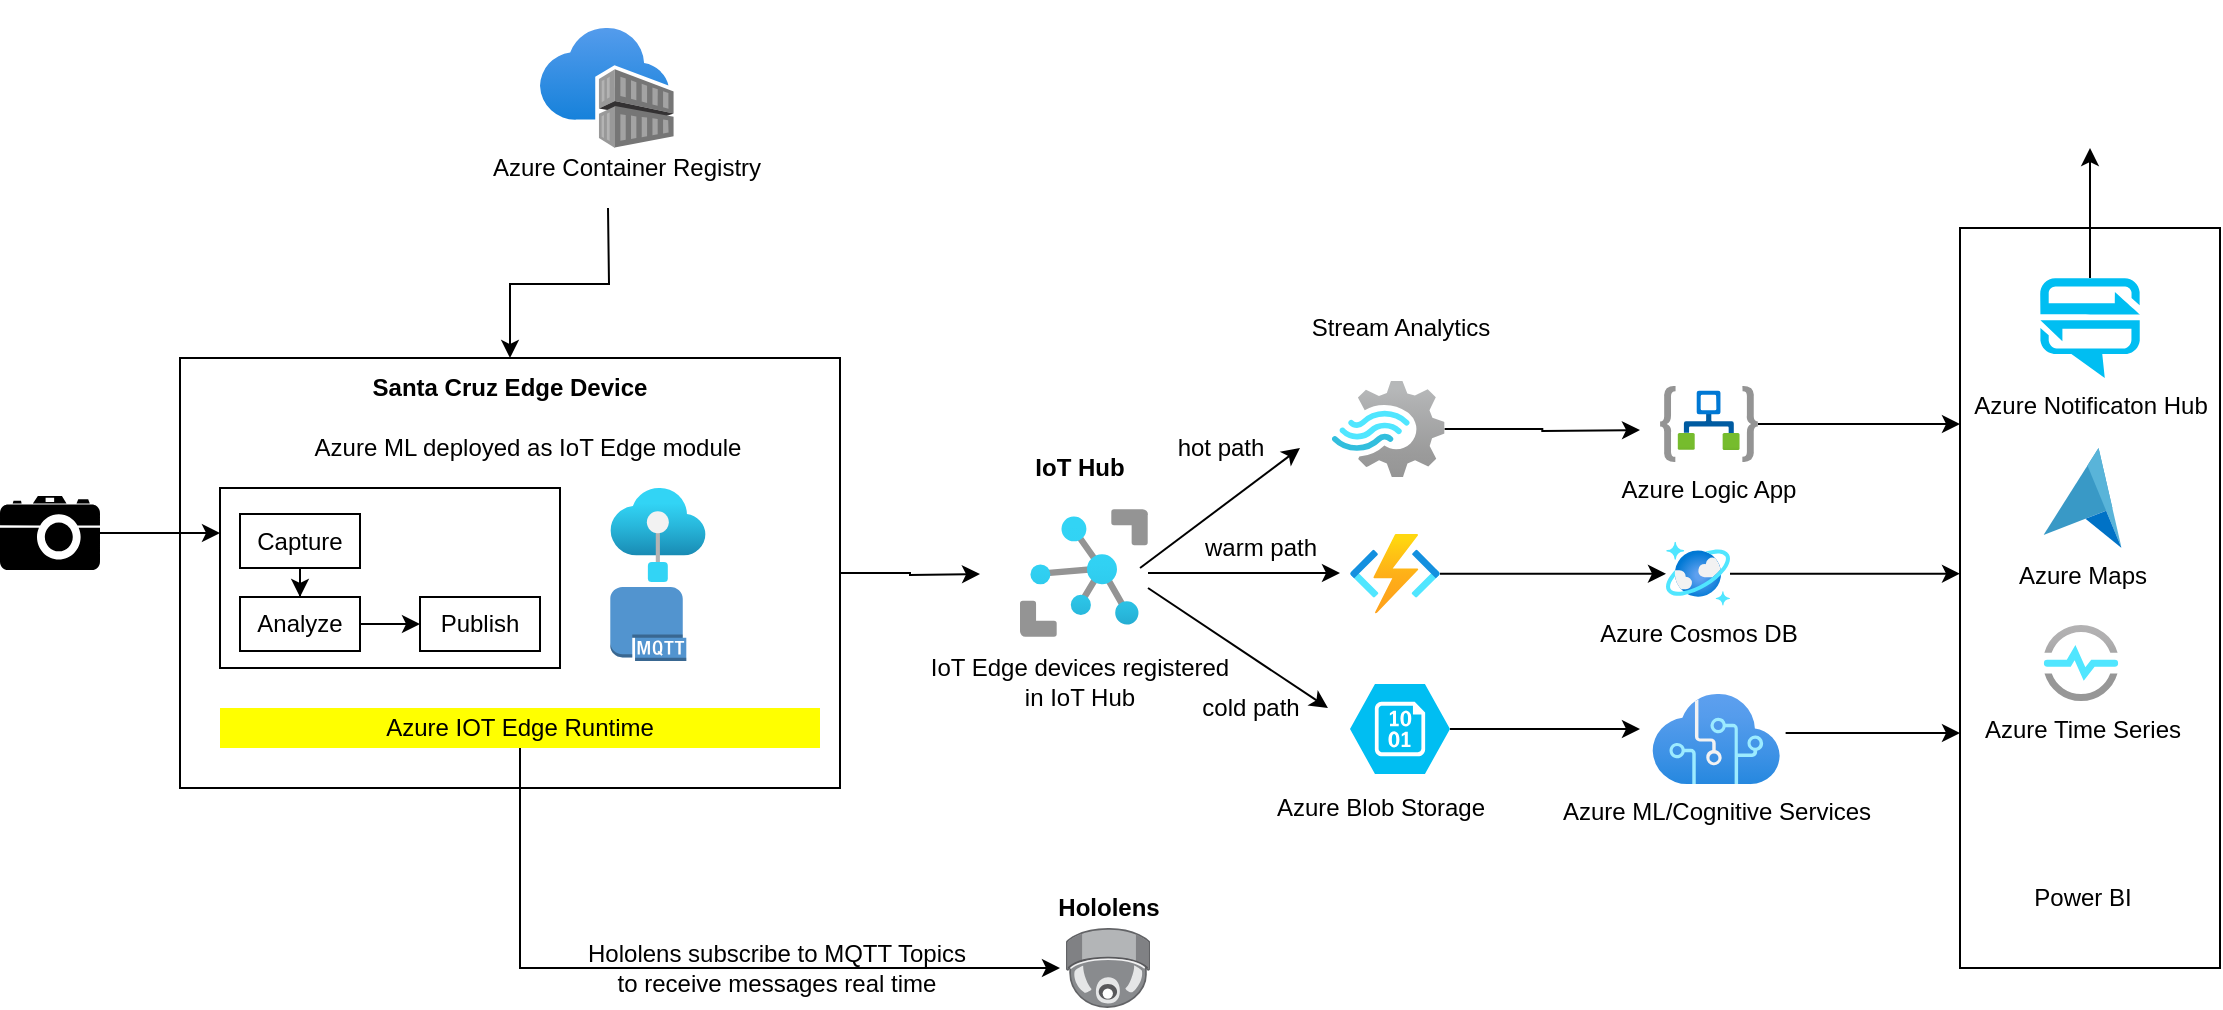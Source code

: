 <mxfile version="14.5.1" type="github" pages="2">
  <diagram id="4q3TvU9GvsHh-9Uh4sJ1" name="Page-1">
    <mxGraphModel dx="2128" dy="548" grid="1" gridSize="10" guides="1" tooltips="1" connect="1" arrows="1" fold="1" page="1" pageScale="1" pageWidth="850" pageHeight="1100" math="0" shadow="0">
      <root>
        <mxCell id="0" />
        <mxCell id="1" parent="0" />
        <mxCell id="vXOIyfoi4YBbrJylatdN-17" style="edgeStyle=orthogonalEdgeStyle;rounded=0;orthogonalLoop=1;jettySize=auto;html=1;entryX=0.5;entryY=0;entryDx=0;entryDy=0;" parent="1" target="vXOIyfoi4YBbrJylatdN-9" edge="1">
          <mxGeometry relative="1" as="geometry">
            <mxPoint x="104" y="230" as="sourcePoint" />
          </mxGeometry>
        </mxCell>
        <mxCell id="vXOIyfoi4YBbrJylatdN-6" value="" style="aspect=fixed;html=1;points=[];align=center;image;fontSize=12;image=img/lib/azure2/containers/Container_Registries.svg;" parent="1" vertex="1">
          <mxGeometry x="70" y="140" width="66.88" height="60" as="geometry" />
        </mxCell>
        <mxCell id="_i8EFd46AW5TnAywRiRp-51" style="edgeStyle=orthogonalEdgeStyle;rounded=0;orthogonalLoop=1;jettySize=auto;html=1;" parent="1" source="vXOIyfoi4YBbrJylatdN-8" edge="1">
          <mxGeometry relative="1" as="geometry">
            <mxPoint x="470" y="412.5" as="targetPoint" />
          </mxGeometry>
        </mxCell>
        <mxCell id="vXOIyfoi4YBbrJylatdN-8" value="" style="aspect=fixed;html=1;points=[];align=center;image;fontSize=12;image=img/lib/azure2/iot/IoT_Hub.svg;" parent="1" vertex="1">
          <mxGeometry x="310" y="380.5" width="64" height="64" as="geometry" />
        </mxCell>
        <mxCell id="vXOIyfoi4YBbrJylatdN-15" style="edgeStyle=orthogonalEdgeStyle;rounded=0;orthogonalLoop=1;jettySize=auto;html=1;" parent="1" source="vXOIyfoi4YBbrJylatdN-9" edge="1">
          <mxGeometry relative="1" as="geometry">
            <mxPoint x="290" y="413" as="targetPoint" />
          </mxGeometry>
        </mxCell>
        <mxCell id="vXOIyfoi4YBbrJylatdN-9" value="" style="rounded=0;whiteSpace=wrap;html=1;" parent="1" vertex="1">
          <mxGeometry x="-110" y="305" width="330" height="215" as="geometry" />
        </mxCell>
        <mxCell id="vXOIyfoi4YBbrJylatdN-12" value="" style="aspect=fixed;html=1;points=[];align=center;image;fontSize=12;image=img/lib/azure2/preview/IoT_Edge.svg;" parent="1" vertex="1">
          <mxGeometry x="105.15" y="370" width="47.7" height="47" as="geometry" />
        </mxCell>
        <mxCell id="_i8EFd46AW5TnAywRiRp-21" style="edgeStyle=orthogonalEdgeStyle;rounded=0;orthogonalLoop=1;jettySize=auto;html=1;exitX=0.5;exitY=1;exitDx=0;exitDy=0;" parent="1" source="vXOIyfoi4YBbrJylatdN-19" edge="1">
          <mxGeometry relative="1" as="geometry">
            <mxPoint x="330" y="610" as="targetPoint" />
            <Array as="points">
              <mxPoint x="60" y="610" />
              <mxPoint x="300" y="610" />
            </Array>
          </mxGeometry>
        </mxCell>
        <mxCell id="vXOIyfoi4YBbrJylatdN-19" value="Azure IOT Edge Runtime" style="text;html=1;strokeColor=none;fillColor=yellow;align=center;verticalAlign=middle;whiteSpace=wrap;rounded=0;" parent="1" vertex="1">
          <mxGeometry x="-90" y="480" width="300" height="20" as="geometry" />
        </mxCell>
        <mxCell id="vXOIyfoi4YBbrJylatdN-20" value="Santa Cruz Edge Device" style="text;html=1;strokeColor=none;fillColor=none;align=center;verticalAlign=middle;whiteSpace=wrap;rounded=0;fontStyle=1" parent="1" vertex="1">
          <mxGeometry x="-25" y="310" width="160" height="20" as="geometry" />
        </mxCell>
        <mxCell id="vXOIyfoi4YBbrJylatdN-21" value="IoT Edge devices registered in IoT Hub" style="text;html=1;strokeColor=none;fillColor=none;align=center;verticalAlign=middle;whiteSpace=wrap;rounded=0;" parent="1" vertex="1">
          <mxGeometry x="264" y="456.5" width="152" height="20" as="geometry" />
        </mxCell>
        <mxCell id="vXOIyfoi4YBbrJylatdN-23" value="Azure ML deployed as IoT Edge module" style="text;html=1;strokeColor=none;fillColor=none;align=center;verticalAlign=middle;whiteSpace=wrap;rounded=0;" parent="1" vertex="1">
          <mxGeometry x="-80" y="340" width="288.44" height="20" as="geometry" />
        </mxCell>
        <mxCell id="_i8EFd46AW5TnAywRiRp-1" value="IoT Hub" style="text;html=1;strokeColor=none;fillColor=none;align=center;verticalAlign=middle;whiteSpace=wrap;rounded=0;fontStyle=1" parent="1" vertex="1">
          <mxGeometry x="310" y="350" width="60" height="20" as="geometry" />
        </mxCell>
        <mxCell id="_i8EFd46AW5TnAywRiRp-6" value="Azure Container Registry" style="text;html=1;align=center;verticalAlign=middle;resizable=0;points=[];autosize=1;" parent="1" vertex="1">
          <mxGeometry x="38.44" y="200" width="150" height="20" as="geometry" />
        </mxCell>
        <mxCell id="_i8EFd46AW5TnAywRiRp-8" value="" style="endArrow=classic;html=1;exitX=0.938;exitY=0.461;exitDx=0;exitDy=0;exitPerimeter=0;" parent="1" source="vXOIyfoi4YBbrJylatdN-8" edge="1">
          <mxGeometry width="50" height="50" relative="1" as="geometry">
            <mxPoint x="400" y="400" as="sourcePoint" />
            <mxPoint x="450" y="350" as="targetPoint" />
          </mxGeometry>
        </mxCell>
        <mxCell id="_i8EFd46AW5TnAywRiRp-40" style="edgeStyle=orthogonalEdgeStyle;rounded=0;orthogonalLoop=1;jettySize=auto;html=1;" parent="1" source="_i8EFd46AW5TnAywRiRp-9" edge="1">
          <mxGeometry relative="1" as="geometry">
            <mxPoint x="620" y="341" as="targetPoint" />
          </mxGeometry>
        </mxCell>
        <mxCell id="_i8EFd46AW5TnAywRiRp-9" value="" style="aspect=fixed;html=1;points=[];align=center;image;fontSize=12;image=img/lib/azure2/iot/Stream_Analytics_Jobs.svg;" parent="1" vertex="1">
          <mxGeometry x="466" y="312" width="56.28" height="57" as="geometry" />
        </mxCell>
        <mxCell id="_i8EFd46AW5TnAywRiRp-10" value="Stream Analytics" style="text;html=1;align=center;verticalAlign=middle;resizable=0;points=[];autosize=1;" parent="1" vertex="1">
          <mxGeometry x="445" y="280" width="110" height="20" as="geometry" />
        </mxCell>
        <mxCell id="_i8EFd46AW5TnAywRiRp-11" value="" style="endArrow=classic;html=1;exitX=0.938;exitY=0.461;exitDx=0;exitDy=0;exitPerimeter=0;" parent="1" edge="1">
          <mxGeometry width="50" height="50" relative="1" as="geometry">
            <mxPoint x="374.002" y="420.004" as="sourcePoint" />
            <mxPoint x="463.97" y="480" as="targetPoint" />
          </mxGeometry>
        </mxCell>
        <mxCell id="_i8EFd46AW5TnAywRiRp-12" style="edgeStyle=orthogonalEdgeStyle;rounded=0;orthogonalLoop=1;jettySize=auto;html=1;exitX=0.5;exitY=1;exitDx=0;exitDy=0;" parent="1" source="vXOIyfoi4YBbrJylatdN-21" target="vXOIyfoi4YBbrJylatdN-21" edge="1">
          <mxGeometry relative="1" as="geometry" />
        </mxCell>
        <mxCell id="_i8EFd46AW5TnAywRiRp-13" value="hot path" style="text;html=1;align=center;verticalAlign=middle;resizable=0;points=[];autosize=1;" parent="1" vertex="1">
          <mxGeometry x="380" y="340" width="60" height="20" as="geometry" />
        </mxCell>
        <mxCell id="_i8EFd46AW5TnAywRiRp-14" value="cold path" style="text;html=1;align=center;verticalAlign=middle;resizable=0;points=[];autosize=1;" parent="1" vertex="1">
          <mxGeometry x="395" y="469.5" width="60" height="20" as="geometry" />
        </mxCell>
        <mxCell id="_i8EFd46AW5TnAywRiRp-49" style="edgeStyle=orthogonalEdgeStyle;rounded=0;orthogonalLoop=1;jettySize=auto;html=1;" parent="1" source="_i8EFd46AW5TnAywRiRp-15" edge="1">
          <mxGeometry relative="1" as="geometry">
            <mxPoint x="620" y="490.5" as="targetPoint" />
          </mxGeometry>
        </mxCell>
        <mxCell id="_i8EFd46AW5TnAywRiRp-15" value="" style="verticalLabelPosition=bottom;html=1;verticalAlign=top;align=center;strokeColor=none;fillColor=#00BEF2;shape=mxgraph.azure.storage_blob;" parent="1" vertex="1">
          <mxGeometry x="475" y="468" width="50" height="45" as="geometry" />
        </mxCell>
        <mxCell id="_i8EFd46AW5TnAywRiRp-16" value="Azure Blob Storage" style="text;html=1;align=center;verticalAlign=middle;resizable=0;points=[];autosize=1;" parent="1" vertex="1">
          <mxGeometry x="430" y="520" width="120" height="20" as="geometry" />
        </mxCell>
        <mxCell id="_i8EFd46AW5TnAywRiRp-30" style="edgeStyle=orthogonalEdgeStyle;rounded=0;orthogonalLoop=1;jettySize=auto;html=1;entryX=0;entryY=0.25;entryDx=0;entryDy=0;" parent="1" source="_i8EFd46AW5TnAywRiRp-17" target="_i8EFd46AW5TnAywRiRp-23" edge="1">
          <mxGeometry relative="1" as="geometry" />
        </mxCell>
        <mxCell id="_i8EFd46AW5TnAywRiRp-17" value="" style="shape=mxgraph.signs.tech.camera_2;html=1;pointerEvents=1;fillColor=#000000;strokeColor=none;verticalLabelPosition=bottom;verticalAlign=top;align=center;" parent="1" vertex="1">
          <mxGeometry x="-200" y="374" width="50" height="37" as="geometry" />
        </mxCell>
        <mxCell id="_i8EFd46AW5TnAywRiRp-18" value="" style="points=[];aspect=fixed;html=1;align=center;shadow=0;dashed=0;image;image=img/lib/allied_telesis/security/Surveillance_Camera_Ceiling.svg;" parent="1" vertex="1">
          <mxGeometry x="333" y="590" width="42.03" height="40" as="geometry" />
        </mxCell>
        <mxCell id="_i8EFd46AW5TnAywRiRp-19" value="Hololens" style="text;html=1;align=center;verticalAlign=middle;resizable=0;points=[];autosize=1;fontStyle=1" parent="1" vertex="1">
          <mxGeometry x="319.01" y="570" width="70" height="20" as="geometry" />
        </mxCell>
        <mxCell id="_i8EFd46AW5TnAywRiRp-22" value="Hololens subscribe to MQTT Topics &lt;br&gt;to receive messages real time" style="text;html=1;align=center;verticalAlign=middle;resizable=0;points=[];autosize=1;" parent="1" vertex="1">
          <mxGeometry x="87.7" y="595" width="200" height="30" as="geometry" />
        </mxCell>
        <mxCell id="_i8EFd46AW5TnAywRiRp-23" value="" style="rounded=0;whiteSpace=wrap;html=1;" parent="1" vertex="1">
          <mxGeometry x="-90" y="370" width="170" height="90" as="geometry" />
        </mxCell>
        <mxCell id="_i8EFd46AW5TnAywRiRp-28" style="edgeStyle=orthogonalEdgeStyle;rounded=0;orthogonalLoop=1;jettySize=auto;html=1;entryX=0.5;entryY=0;entryDx=0;entryDy=0;" parent="1" source="_i8EFd46AW5TnAywRiRp-24" target="_i8EFd46AW5TnAywRiRp-25" edge="1">
          <mxGeometry relative="1" as="geometry" />
        </mxCell>
        <mxCell id="_i8EFd46AW5TnAywRiRp-24" value="Capture" style="rounded=0;whiteSpace=wrap;html=1;" parent="1" vertex="1">
          <mxGeometry x="-80" y="383" width="60" height="27" as="geometry" />
        </mxCell>
        <mxCell id="_i8EFd46AW5TnAywRiRp-27" style="edgeStyle=orthogonalEdgeStyle;rounded=0;orthogonalLoop=1;jettySize=auto;html=1;entryX=0;entryY=0.5;entryDx=0;entryDy=0;" parent="1" source="_i8EFd46AW5TnAywRiRp-25" target="_i8EFd46AW5TnAywRiRp-26" edge="1">
          <mxGeometry relative="1" as="geometry" />
        </mxCell>
        <mxCell id="_i8EFd46AW5TnAywRiRp-25" value="Analyze" style="rounded=0;whiteSpace=wrap;html=1;" parent="1" vertex="1">
          <mxGeometry x="-80" y="424.5" width="60" height="27" as="geometry" />
        </mxCell>
        <mxCell id="_i8EFd46AW5TnAywRiRp-26" value="Publish" style="rounded=0;whiteSpace=wrap;html=1;" parent="1" vertex="1">
          <mxGeometry x="10" y="424.5" width="60" height="27" as="geometry" />
        </mxCell>
        <mxCell id="_i8EFd46AW5TnAywRiRp-31" value="" style="rounded=0;whiteSpace=wrap;html=1;" parent="1" vertex="1">
          <mxGeometry x="780" y="240" width="130" height="370" as="geometry" />
        </mxCell>
        <mxCell id="_i8EFd46AW5TnAywRiRp-55" style="edgeStyle=orthogonalEdgeStyle;rounded=0;orthogonalLoop=1;jettySize=auto;html=1;" parent="1" source="_i8EFd46AW5TnAywRiRp-32" target="_i8EFd46AW5TnAywRiRp-53" edge="1">
          <mxGeometry relative="1" as="geometry" />
        </mxCell>
        <mxCell id="_i8EFd46AW5TnAywRiRp-32" value="Azure Notificaton Hub" style="verticalLabelPosition=bottom;html=1;verticalAlign=top;align=center;strokeColor=none;fillColor=#00BEF2;shape=mxgraph.azure.notification_hub;pointerEvents=1;" parent="1" vertex="1">
          <mxGeometry x="820" y="265" width="50" height="50" as="geometry" />
        </mxCell>
        <mxCell id="_i8EFd46AW5TnAywRiRp-33" value="Azure Maps" style="aspect=fixed;html=1;points=[];align=center;image;fontSize=12;image=img/lib/mscae/Azure_Maps.svg;" parent="1" vertex="1">
          <mxGeometry x="821.78" y="350" width="39" height="50" as="geometry" />
        </mxCell>
        <mxCell id="_i8EFd46AW5TnAywRiRp-35" value="Azure Time Series" style="aspect=fixed;html=1;points=[];align=center;image;fontSize=12;image=img/lib/azure2/iot/Time_Series_Insights_Environments.svg;" parent="1" vertex="1">
          <mxGeometry x="821.78" y="438.5" width="37.44" height="38" as="geometry" />
        </mxCell>
        <mxCell id="_i8EFd46AW5TnAywRiRp-36" value="Power BI" style="shape=image;html=1;verticalAlign=top;verticalLabelPosition=bottom;labelBackgroundColor=#ffffff;imageAspect=0;aspect=fixed;image=https://cdn2.iconfinder.com/data/icons/function_icon_set/table_48.png" parent="1" vertex="1">
          <mxGeometry x="816.5" y="513" width="48" height="48" as="geometry" />
        </mxCell>
        <mxCell id="_i8EFd46AW5TnAywRiRp-42" style="edgeStyle=orthogonalEdgeStyle;rounded=0;orthogonalLoop=1;jettySize=auto;html=1;" parent="1" source="_i8EFd46AW5TnAywRiRp-39" edge="1">
          <mxGeometry relative="1" as="geometry">
            <mxPoint x="780" y="338" as="targetPoint" />
          </mxGeometry>
        </mxCell>
        <mxCell id="_i8EFd46AW5TnAywRiRp-39" value="Azure Logic App" style="aspect=fixed;html=1;points=[];align=center;image;fontSize=12;image=img/lib/azure2/integration/Logic_Apps.svg;" parent="1" vertex="1">
          <mxGeometry x="630" y="319" width="48.96" height="38" as="geometry" />
        </mxCell>
        <mxCell id="_i8EFd46AW5TnAywRiRp-45" style="edgeStyle=orthogonalEdgeStyle;rounded=0;orthogonalLoop=1;jettySize=auto;html=1;" parent="1" source="_i8EFd46AW5TnAywRiRp-43" target="_i8EFd46AW5TnAywRiRp-44" edge="1">
          <mxGeometry relative="1" as="geometry" />
        </mxCell>
        <mxCell id="_i8EFd46AW5TnAywRiRp-43" value="" style="aspect=fixed;html=1;points=[];align=center;image;fontSize=12;image=img/lib/azure2/iot/Function_Apps.svg;" parent="1" vertex="1">
          <mxGeometry x="475" y="393" width="45" height="39.7" as="geometry" />
        </mxCell>
        <mxCell id="_i8EFd46AW5TnAywRiRp-46" style="edgeStyle=orthogonalEdgeStyle;rounded=0;orthogonalLoop=1;jettySize=auto;html=1;" parent="1" source="_i8EFd46AW5TnAywRiRp-44" edge="1">
          <mxGeometry relative="1" as="geometry">
            <mxPoint x="780" y="412.85" as="targetPoint" />
          </mxGeometry>
        </mxCell>
        <mxCell id="_i8EFd46AW5TnAywRiRp-44" value="Azure Cosmos DB" style="aspect=fixed;html=1;points=[];align=center;image;fontSize=12;image=img/lib/azure2/databases/Azure_Cosmos_DB.svg;" parent="1" vertex="1">
          <mxGeometry x="633" y="396.85" width="32" height="32" as="geometry" />
        </mxCell>
        <mxCell id="_i8EFd46AW5TnAywRiRp-57" style="edgeStyle=orthogonalEdgeStyle;rounded=0;orthogonalLoop=1;jettySize=auto;html=1;" parent="1" edge="1">
          <mxGeometry relative="1" as="geometry">
            <mxPoint x="780" y="492.5" as="targetPoint" />
            <mxPoint x="692.81" y="492.5" as="sourcePoint" />
          </mxGeometry>
        </mxCell>
        <mxCell id="_i8EFd46AW5TnAywRiRp-48" value="Azure ML/Cognitive Services" style="aspect=fixed;html=1;points=[];align=center;image;fontSize=12;image=img/lib/azure2/ai_machine_learning/Cognitive_Services.svg;" parent="1" vertex="1">
          <mxGeometry x="626.14" y="473" width="63.86" height="45.07" as="geometry" />
        </mxCell>
        <mxCell id="_i8EFd46AW5TnAywRiRp-52" value="warm path" style="text;html=1;align=center;verticalAlign=middle;resizable=0;points=[];autosize=1;" parent="1" vertex="1">
          <mxGeometry x="395" y="390" width="70" height="20" as="geometry" />
        </mxCell>
        <mxCell id="_i8EFd46AW5TnAywRiRp-53" value="" style="shape=image;html=1;verticalAlign=top;verticalLabelPosition=bottom;labelBackgroundColor=#ffffff;imageAspect=0;aspect=fixed;image=https://cdn0.iconfinder.com/data/icons/logos-microsoft-office-365/128/Microsoft_Office-10-128.png" parent="1" vertex="1">
          <mxGeometry x="808" y="126" width="74" height="74" as="geometry" />
        </mxCell>
        <mxCell id="_i8EFd46AW5TnAywRiRp-58" value="" style="outlineConnect=0;dashed=0;verticalLabelPosition=bottom;verticalAlign=top;align=center;html=1;shape=mxgraph.aws3.mqtt_protocol;fillColor=#5294CF;gradientColor=none;" parent="1" vertex="1">
          <mxGeometry x="105.15" y="419.5" width="38" height="37" as="geometry" />
        </mxCell>
      </root>
    </mxGraphModel>
  </diagram>
  <diagram id="AXsEOzdSWI8Pl-opasvy" name="Page-2">
    <mxGraphModel dx="2128" dy="548" grid="1" gridSize="10" guides="1" tooltips="1" connect="1" arrows="1" fold="1" page="1" pageScale="1" pageWidth="850" pageHeight="1100" math="0" shadow="0">
      <root>
        <mxCell id="TifcSykGQ0E4uyvGE8Pi-0" />
        <mxCell id="TifcSykGQ0E4uyvGE8Pi-1" parent="TifcSykGQ0E4uyvGE8Pi-0" />
        <mxCell id="TifcSykGQ0E4uyvGE8Pi-2" style="edgeStyle=orthogonalEdgeStyle;rounded=0;orthogonalLoop=1;jettySize=auto;html=1;entryX=0.5;entryY=0;entryDx=0;entryDy=0;" edge="1" parent="TifcSykGQ0E4uyvGE8Pi-1" target="TifcSykGQ0E4uyvGE8Pi-7" source="TifcSykGQ0E4uyvGE8Pi-76">
          <mxGeometry relative="1" as="geometry">
            <mxPoint x="104" y="230" as="sourcePoint" />
          </mxGeometry>
        </mxCell>
        <mxCell id="TifcSykGQ0E4uyvGE8Pi-4" style="edgeStyle=orthogonalEdgeStyle;rounded=0;orthogonalLoop=1;jettySize=auto;html=1;" edge="1" parent="TifcSykGQ0E4uyvGE8Pi-1" source="TifcSykGQ0E4uyvGE8Pi-5">
          <mxGeometry relative="1" as="geometry">
            <mxPoint x="470" y="412.5" as="targetPoint" />
          </mxGeometry>
        </mxCell>
        <mxCell id="TifcSykGQ0E4uyvGE8Pi-5" value="" style="aspect=fixed;html=1;points=[];align=center;image;fontSize=12;image=img/lib/azure2/iot/IoT_Hub.svg;" vertex="1" parent="TifcSykGQ0E4uyvGE8Pi-1">
          <mxGeometry x="310" y="380.5" width="64" height="64" as="geometry" />
        </mxCell>
        <mxCell id="TifcSykGQ0E4uyvGE8Pi-6" style="edgeStyle=orthogonalEdgeStyle;rounded=0;orthogonalLoop=1;jettySize=auto;html=1;" edge="1" parent="TifcSykGQ0E4uyvGE8Pi-1" source="TifcSykGQ0E4uyvGE8Pi-7">
          <mxGeometry relative="1" as="geometry">
            <mxPoint x="290" y="413" as="targetPoint" />
          </mxGeometry>
        </mxCell>
        <mxCell id="TifcSykGQ0E4uyvGE8Pi-7" value="" style="rounded=0;whiteSpace=wrap;html=1;" vertex="1" parent="TifcSykGQ0E4uyvGE8Pi-1">
          <mxGeometry x="-110" y="305" width="330" height="215" as="geometry" />
        </mxCell>
        <mxCell id="TifcSykGQ0E4uyvGE8Pi-8" value="" style="aspect=fixed;html=1;points=[];align=center;image;fontSize=12;image=img/lib/azure2/preview/IoT_Edge.svg;" vertex="1" parent="TifcSykGQ0E4uyvGE8Pi-1">
          <mxGeometry x="105.15" y="370" width="47.7" height="47" as="geometry" />
        </mxCell>
        <mxCell id="TifcSykGQ0E4uyvGE8Pi-10" value="Azure IOT Edge Runtime" style="text;html=1;strokeColor=none;fillColor=yellow;align=center;verticalAlign=middle;whiteSpace=wrap;rounded=0;" vertex="1" parent="TifcSykGQ0E4uyvGE8Pi-1">
          <mxGeometry x="-90" y="480" width="300" height="20" as="geometry" />
        </mxCell>
        <mxCell id="TifcSykGQ0E4uyvGE8Pi-11" value="Santa Cruz Edge Device" style="text;html=1;strokeColor=none;fillColor=none;align=center;verticalAlign=middle;whiteSpace=wrap;rounded=0;fontStyle=1" vertex="1" parent="TifcSykGQ0E4uyvGE8Pi-1">
          <mxGeometry x="-25" y="310" width="160" height="20" as="geometry" />
        </mxCell>
        <mxCell id="TifcSykGQ0E4uyvGE8Pi-12" value="IoT Edge devices registered in IoT Hub" style="text;html=1;strokeColor=none;fillColor=none;align=center;verticalAlign=middle;whiteSpace=wrap;rounded=0;" vertex="1" parent="TifcSykGQ0E4uyvGE8Pi-1">
          <mxGeometry x="264" y="456.5" width="152" height="20" as="geometry" />
        </mxCell>
        <mxCell id="TifcSykGQ0E4uyvGE8Pi-13" value="Azure ML deployed as IoT Edge module" style="text;html=1;strokeColor=none;fillColor=none;align=center;verticalAlign=middle;whiteSpace=wrap;rounded=0;" vertex="1" parent="TifcSykGQ0E4uyvGE8Pi-1">
          <mxGeometry x="-80" y="340" width="288.44" height="20" as="geometry" />
        </mxCell>
        <mxCell id="TifcSykGQ0E4uyvGE8Pi-14" value="IoT Hub" style="text;html=1;strokeColor=none;fillColor=none;align=center;verticalAlign=middle;whiteSpace=wrap;rounded=0;fontStyle=1" vertex="1" parent="TifcSykGQ0E4uyvGE8Pi-1">
          <mxGeometry x="310" y="350" width="60" height="20" as="geometry" />
        </mxCell>
        <mxCell id="TifcSykGQ0E4uyvGE8Pi-20" value="" style="endArrow=classic;html=1;exitX=0.938;exitY=0.461;exitDx=0;exitDy=0;exitPerimeter=0;" edge="1" parent="TifcSykGQ0E4uyvGE8Pi-1">
          <mxGeometry width="50" height="50" relative="1" as="geometry">
            <mxPoint x="374.002" y="420.004" as="sourcePoint" />
            <mxPoint x="463.97" y="480" as="targetPoint" />
          </mxGeometry>
        </mxCell>
        <mxCell id="TifcSykGQ0E4uyvGE8Pi-21" style="edgeStyle=orthogonalEdgeStyle;rounded=0;orthogonalLoop=1;jettySize=auto;html=1;exitX=0.5;exitY=1;exitDx=0;exitDy=0;" edge="1" parent="TifcSykGQ0E4uyvGE8Pi-1" source="TifcSykGQ0E4uyvGE8Pi-12" target="TifcSykGQ0E4uyvGE8Pi-12">
          <mxGeometry relative="1" as="geometry" />
        </mxCell>
        <mxCell id="TifcSykGQ0E4uyvGE8Pi-23" value="cold path" style="text;html=1;align=center;verticalAlign=middle;resizable=0;points=[];autosize=1;" vertex="1" parent="TifcSykGQ0E4uyvGE8Pi-1">
          <mxGeometry x="395" y="469.5" width="60" height="20" as="geometry" />
        </mxCell>
        <mxCell id="TifcSykGQ0E4uyvGE8Pi-25" value="" style="verticalLabelPosition=bottom;html=1;verticalAlign=top;align=center;strokeColor=none;fillColor=#00BEF2;shape=mxgraph.azure.storage_blob;" vertex="1" parent="TifcSykGQ0E4uyvGE8Pi-1">
          <mxGeometry x="475" y="468" width="50" height="45" as="geometry" />
        </mxCell>
        <mxCell id="TifcSykGQ0E4uyvGE8Pi-26" value="Azure Blob Storage" style="text;html=1;align=center;verticalAlign=middle;resizable=0;points=[];autosize=1;" vertex="1" parent="TifcSykGQ0E4uyvGE8Pi-1">
          <mxGeometry x="430" y="520" width="120" height="20" as="geometry" />
        </mxCell>
        <mxCell id="TifcSykGQ0E4uyvGE8Pi-27" style="edgeStyle=orthogonalEdgeStyle;rounded=0;orthogonalLoop=1;jettySize=auto;html=1;entryX=0;entryY=0.25;entryDx=0;entryDy=0;" edge="1" parent="TifcSykGQ0E4uyvGE8Pi-1" source="TifcSykGQ0E4uyvGE8Pi-28" target="TifcSykGQ0E4uyvGE8Pi-32">
          <mxGeometry relative="1" as="geometry" />
        </mxCell>
        <mxCell id="TifcSykGQ0E4uyvGE8Pi-28" value="" style="shape=mxgraph.signs.tech.camera_2;html=1;pointerEvents=1;fillColor=#000000;strokeColor=none;verticalLabelPosition=bottom;verticalAlign=top;align=center;" vertex="1" parent="TifcSykGQ0E4uyvGE8Pi-1">
          <mxGeometry x="-200" y="374" width="50" height="37" as="geometry" />
        </mxCell>
        <mxCell id="TifcSykGQ0E4uyvGE8Pi-32" value="" style="rounded=0;whiteSpace=wrap;html=1;" vertex="1" parent="TifcSykGQ0E4uyvGE8Pi-1">
          <mxGeometry x="-90" y="370" width="170" height="90" as="geometry" />
        </mxCell>
        <mxCell id="TifcSykGQ0E4uyvGE8Pi-33" style="edgeStyle=orthogonalEdgeStyle;rounded=0;orthogonalLoop=1;jettySize=auto;html=1;entryX=0.5;entryY=0;entryDx=0;entryDy=0;" edge="1" parent="TifcSykGQ0E4uyvGE8Pi-1" source="TifcSykGQ0E4uyvGE8Pi-34" target="TifcSykGQ0E4uyvGE8Pi-36">
          <mxGeometry relative="1" as="geometry" />
        </mxCell>
        <mxCell id="TifcSykGQ0E4uyvGE8Pi-34" value="Capture" style="rounded=0;whiteSpace=wrap;html=1;" vertex="1" parent="TifcSykGQ0E4uyvGE8Pi-1">
          <mxGeometry x="-80" y="383" width="60" height="27" as="geometry" />
        </mxCell>
        <mxCell id="TifcSykGQ0E4uyvGE8Pi-35" style="edgeStyle=orthogonalEdgeStyle;rounded=0;orthogonalLoop=1;jettySize=auto;html=1;entryX=0;entryY=0.5;entryDx=0;entryDy=0;" edge="1" parent="TifcSykGQ0E4uyvGE8Pi-1" source="TifcSykGQ0E4uyvGE8Pi-36" target="TifcSykGQ0E4uyvGE8Pi-37">
          <mxGeometry relative="1" as="geometry" />
        </mxCell>
        <mxCell id="TifcSykGQ0E4uyvGE8Pi-36" value="Analyze" style="rounded=0;whiteSpace=wrap;html=1;" vertex="1" parent="TifcSykGQ0E4uyvGE8Pi-1">
          <mxGeometry x="-80" y="424.5" width="60" height="27" as="geometry" />
        </mxCell>
        <mxCell id="TifcSykGQ0E4uyvGE8Pi-37" value="Publish" style="rounded=0;whiteSpace=wrap;html=1;" vertex="1" parent="TifcSykGQ0E4uyvGE8Pi-1">
          <mxGeometry x="10" y="424.5" width="60" height="27" as="geometry" />
        </mxCell>
        <mxCell id="TifcSykGQ0E4uyvGE8Pi-38" value="" style="rounded=0;whiteSpace=wrap;html=1;" vertex="1" parent="TifcSykGQ0E4uyvGE8Pi-1">
          <mxGeometry x="810" y="340" width="90" height="130" as="geometry" />
        </mxCell>
        <mxCell id="TifcSykGQ0E4uyvGE8Pi-41" value="Azure Maps" style="aspect=fixed;html=1;points=[];align=center;image;fontSize=12;image=img/lib/mscae/Azure_Maps.svg;" vertex="1" parent="TifcSykGQ0E4uyvGE8Pi-1">
          <mxGeometry x="811" y="242" width="39" height="50" as="geometry" />
        </mxCell>
        <mxCell id="TifcSykGQ0E4uyvGE8Pi-72" style="edgeStyle=orthogonalEdgeStyle;rounded=0;orthogonalLoop=1;jettySize=auto;html=1;" edge="1" parent="TifcSykGQ0E4uyvGE8Pi-1" source="TifcSykGQ0E4uyvGE8Pi-43" target="TifcSykGQ0E4uyvGE8Pi-41">
          <mxGeometry relative="1" as="geometry" />
        </mxCell>
        <mxCell id="TifcSykGQ0E4uyvGE8Pi-43" value="Power BI" style="shape=image;html=1;verticalAlign=top;verticalLabelPosition=bottom;labelBackgroundColor=#ffffff;imageAspect=0;aspect=fixed;image=https://cdn2.iconfinder.com/data/icons/function_icon_set/table_48.png" vertex="1" parent="TifcSykGQ0E4uyvGE8Pi-1">
          <mxGeometry x="710" y="243" width="48" height="48" as="geometry" />
        </mxCell>
        <mxCell id="TifcSykGQ0E4uyvGE8Pi-60" style="edgeStyle=orthogonalEdgeStyle;rounded=0;orthogonalLoop=1;jettySize=auto;html=1;entryX=0;entryY=0.5;entryDx=0;entryDy=0;entryPerimeter=0;" edge="1" parent="TifcSykGQ0E4uyvGE8Pi-1" source="TifcSykGQ0E4uyvGE8Pi-47" target="TifcSykGQ0E4uyvGE8Pi-58">
          <mxGeometry relative="1" as="geometry" />
        </mxCell>
        <mxCell id="TifcSykGQ0E4uyvGE8Pi-61" style="edgeStyle=orthogonalEdgeStyle;rounded=0;orthogonalLoop=1;jettySize=auto;html=1;entryX=0;entryY=0.5;entryDx=0;entryDy=0;entryPerimeter=0;" edge="1" parent="TifcSykGQ0E4uyvGE8Pi-1" source="TifcSykGQ0E4uyvGE8Pi-47" target="TifcSykGQ0E4uyvGE8Pi-59">
          <mxGeometry relative="1" as="geometry" />
        </mxCell>
        <mxCell id="TifcSykGQ0E4uyvGE8Pi-64" style="edgeStyle=orthogonalEdgeStyle;rounded=0;orthogonalLoop=1;jettySize=auto;html=1;" edge="1" parent="TifcSykGQ0E4uyvGE8Pi-1" source="TifcSykGQ0E4uyvGE8Pi-47" target="TifcSykGQ0E4uyvGE8Pi-49">
          <mxGeometry relative="1" as="geometry" />
        </mxCell>
        <mxCell id="TifcSykGQ0E4uyvGE8Pi-47" value="Custom Azure Function" style="aspect=fixed;html=1;points=[];align=center;image;fontSize=12;image=img/lib/azure2/iot/Function_Apps.svg;" vertex="1" parent="TifcSykGQ0E4uyvGE8Pi-1">
          <mxGeometry x="475" y="393" width="45" height="39.7" as="geometry" />
        </mxCell>
        <mxCell id="TifcSykGQ0E4uyvGE8Pi-65" style="edgeStyle=orthogonalEdgeStyle;rounded=0;orthogonalLoop=1;jettySize=auto;html=1;entryX=0;entryY=0.75;entryDx=0;entryDy=0;" edge="1" parent="TifcSykGQ0E4uyvGE8Pi-1" source="TifcSykGQ0E4uyvGE8Pi-49" target="TifcSykGQ0E4uyvGE8Pi-43">
          <mxGeometry relative="1" as="geometry" />
        </mxCell>
        <mxCell id="TifcSykGQ0E4uyvGE8Pi-49" value="Azure Cosmos DB" style="aspect=fixed;html=1;points=[];align=center;image;fontSize=12;image=img/lib/azure2/databases/Azure_Cosmos_DB.svg;" vertex="1" parent="TifcSykGQ0E4uyvGE8Pi-1">
          <mxGeometry x="481.5" y="263" width="32" height="32" as="geometry" />
        </mxCell>
        <mxCell id="TifcSykGQ0E4uyvGE8Pi-52" value="hot/warm path" style="text;html=1;align=center;verticalAlign=middle;resizable=0;points=[];autosize=1;" vertex="1" parent="TifcSykGQ0E4uyvGE8Pi-1">
          <mxGeometry x="385" y="390" width="90" height="20" as="geometry" />
        </mxCell>
        <mxCell id="TifcSykGQ0E4uyvGE8Pi-54" value="" style="outlineConnect=0;dashed=0;verticalLabelPosition=bottom;verticalAlign=top;align=center;html=1;shape=mxgraph.aws3.mqtt_protocol;fillColor=#5294CF;gradientColor=none;" vertex="1" parent="TifcSykGQ0E4uyvGE8Pi-1">
          <mxGeometry x="105.15" y="419.5" width="38" height="37" as="geometry" />
        </mxCell>
        <mxCell id="TifcSykGQ0E4uyvGE8Pi-74" style="edgeStyle=orthogonalEdgeStyle;rounded=0;orthogonalLoop=1;jettySize=auto;html=1;" edge="1" parent="TifcSykGQ0E4uyvGE8Pi-1" source="TifcSykGQ0E4uyvGE8Pi-55" target="TifcSykGQ0E4uyvGE8Pi-38">
          <mxGeometry relative="1" as="geometry" />
        </mxCell>
        <mxCell id="TifcSykGQ0E4uyvGE8Pi-55" value="Azure Logic App" style="aspect=fixed;html=1;points=[];align=center;image;fontSize=12;image=img/lib/azure2/integration/Logic_Apps.svg;" vertex="1" parent="TifcSykGQ0E4uyvGE8Pi-1">
          <mxGeometry x="710" y="346" width="48.96" height="38" as="geometry" />
        </mxCell>
        <mxCell id="TifcSykGQ0E4uyvGE8Pi-68" style="edgeStyle=orthogonalEdgeStyle;rounded=0;orthogonalLoop=1;jettySize=auto;html=1;" edge="1" parent="TifcSykGQ0E4uyvGE8Pi-1" source="TifcSykGQ0E4uyvGE8Pi-58" target="TifcSykGQ0E4uyvGE8Pi-55">
          <mxGeometry relative="1" as="geometry" />
        </mxCell>
        <mxCell id="TifcSykGQ0E4uyvGE8Pi-58" value="Azure Service Bus &lt;br&gt;Vision data" style="verticalLabelPosition=bottom;html=1;verticalAlign=top;align=center;strokeColor=none;fillColor=#00BEF2;shape=mxgraph.azure.service_bus_topics_and_subscriptions;pointerEvents=1;" vertex="1" parent="TifcSykGQ0E4uyvGE8Pi-1">
          <mxGeometry x="590" y="340" width="45" height="50" as="geometry" />
        </mxCell>
        <mxCell id="TifcSykGQ0E4uyvGE8Pi-67" style="edgeStyle=orthogonalEdgeStyle;rounded=0;orthogonalLoop=1;jettySize=auto;html=1;entryX=0.025;entryY=0.574;entryDx=0;entryDy=0;entryPerimeter=0;" edge="1" parent="TifcSykGQ0E4uyvGE8Pi-1" source="TifcSykGQ0E4uyvGE8Pi-59" target="TifcSykGQ0E4uyvGE8Pi-63">
          <mxGeometry relative="1" as="geometry" />
        </mxCell>
        <mxCell id="TifcSykGQ0E4uyvGE8Pi-59" value="Azure Service Bus&lt;br&gt;Speech data" style="verticalLabelPosition=bottom;html=1;verticalAlign=top;align=center;strokeColor=none;fillColor=#00BEF2;shape=mxgraph.azure.service_bus_topics_and_subscriptions;pointerEvents=1;" vertex="1" parent="TifcSykGQ0E4uyvGE8Pi-1">
          <mxGeometry x="590" y="426.5" width="50" height="50" as="geometry" />
        </mxCell>
        <mxCell id="TifcSykGQ0E4uyvGE8Pi-62" value="" style="shape=image;html=1;verticalAlign=top;verticalLabelPosition=bottom;labelBackgroundColor=#ffffff;imageAspect=0;aspect=fixed;image=https://cdn0.iconfinder.com/data/icons/logos-microsoft-office-365/128/Microsoft_Office-10-128.png" vertex="1" parent="TifcSykGQ0E4uyvGE8Pi-1">
          <mxGeometry x="835" y="365.5" width="37" height="37" as="geometry" />
        </mxCell>
        <mxCell id="TifcSykGQ0E4uyvGE8Pi-75" style="edgeStyle=orthogonalEdgeStyle;rounded=0;orthogonalLoop=1;jettySize=auto;html=1;entryX=0;entryY=0.5;entryDx=0;entryDy=0;" edge="1" parent="TifcSykGQ0E4uyvGE8Pi-1" source="TifcSykGQ0E4uyvGE8Pi-63" target="TifcSykGQ0E4uyvGE8Pi-38">
          <mxGeometry relative="1" as="geometry" />
        </mxCell>
        <mxCell id="TifcSykGQ0E4uyvGE8Pi-63" value="Azure Logic App" style="aspect=fixed;html=1;points=[];align=center;image;fontSize=12;image=img/lib/azure2/integration/Logic_Apps.svg;" vertex="1" parent="TifcSykGQ0E4uyvGE8Pi-1">
          <mxGeometry x="710" y="430" width="48.96" height="38" as="geometry" />
        </mxCell>
        <mxCell id="TifcSykGQ0E4uyvGE8Pi-71" value="" style="outlineConnect=0;dashed=0;verticalLabelPosition=bottom;verticalAlign=top;align=center;html=1;shape=mxgraph.aws3.email;fillColor=#D9A741;gradientColor=none;" vertex="1" parent="TifcSykGQ0E4uyvGE8Pi-1">
          <mxGeometry x="835" y="421.2" width="40" height="30" as="geometry" />
        </mxCell>
        <mxCell id="TifcSykGQ0E4uyvGE8Pi-76" value="Azure Cognitive Services&lt;br&gt;Vision" style="aspect=fixed;html=1;points=[];align=center;image;fontSize=12;image=img/lib/mscae/Cognitive_Services.svg;" vertex="1" parent="TifcSykGQ0E4uyvGE8Pi-1">
          <mxGeometry x="-80" y="147" width="50" height="30" as="geometry" />
        </mxCell>
        <mxCell id="TifcSykGQ0E4uyvGE8Pi-79" style="edgeStyle=orthogonalEdgeStyle;rounded=0;orthogonalLoop=1;jettySize=auto;html=1;entryX=0.5;entryY=0;entryDx=0;entryDy=0;" edge="1" parent="TifcSykGQ0E4uyvGE8Pi-1" source="TifcSykGQ0E4uyvGE8Pi-77" target="TifcSykGQ0E4uyvGE8Pi-11">
          <mxGeometry relative="1" as="geometry">
            <Array as="points">
              <mxPoint x="178" y="240" />
              <mxPoint x="55" y="240" />
            </Array>
          </mxGeometry>
        </mxCell>
        <mxCell id="TifcSykGQ0E4uyvGE8Pi-77" value="Azure Cognitive Services&lt;br&gt;Speech" style="aspect=fixed;html=1;points=[];align=center;image;fontSize=12;image=img/lib/mscae/Cognitive_Services.svg;" vertex="1" parent="TifcSykGQ0E4uyvGE8Pi-1">
          <mxGeometry x="152.85" y="140" width="50" height="30" as="geometry" />
        </mxCell>
        <mxCell id="TifcSykGQ0E4uyvGE8Pi-81" style="edgeStyle=orthogonalEdgeStyle;rounded=0;orthogonalLoop=1;jettySize=auto;html=1;" edge="1" parent="TifcSykGQ0E4uyvGE8Pi-1" source="TifcSykGQ0E4uyvGE8Pi-80" target="TifcSykGQ0E4uyvGE8Pi-76">
          <mxGeometry relative="1" as="geometry" />
        </mxCell>
        <mxCell id="TifcSykGQ0E4uyvGE8Pi-82" style="edgeStyle=orthogonalEdgeStyle;rounded=0;orthogonalLoop=1;jettySize=auto;html=1;entryX=0.559;entryY=-0.087;entryDx=0;entryDy=0;entryPerimeter=0;" edge="1" parent="TifcSykGQ0E4uyvGE8Pi-1" source="TifcSykGQ0E4uyvGE8Pi-80" target="TifcSykGQ0E4uyvGE8Pi-77">
          <mxGeometry relative="1" as="geometry" />
        </mxCell>
        <mxCell id="TifcSykGQ0E4uyvGE8Pi-80" value="Azure Percept &lt;br&gt;Studio" style="rounded=0;whiteSpace=wrap;html=1;" vertex="1" parent="TifcSykGQ0E4uyvGE8Pi-1">
          <mxGeometry x="2" y="70" width="120" height="60" as="geometry" />
        </mxCell>
      </root>
    </mxGraphModel>
  </diagram>
</mxfile>

